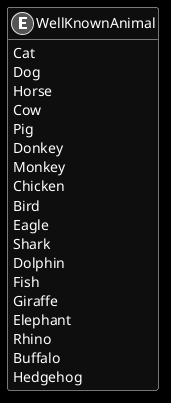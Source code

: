 ﻿@startuml
skinparam monochrome reverse
hide empty members

enum WellKnownAnimal {
    Cat
    Dog
    Horse
    Cow
    Pig
    Donkey
    Monkey
    Chicken
    Bird
    Eagle
    Shark
    Dolphin
    Fish
    Giraffe
    Elephant
    Rhino
    Buffalo
    Hedgehog
}

@enduml

